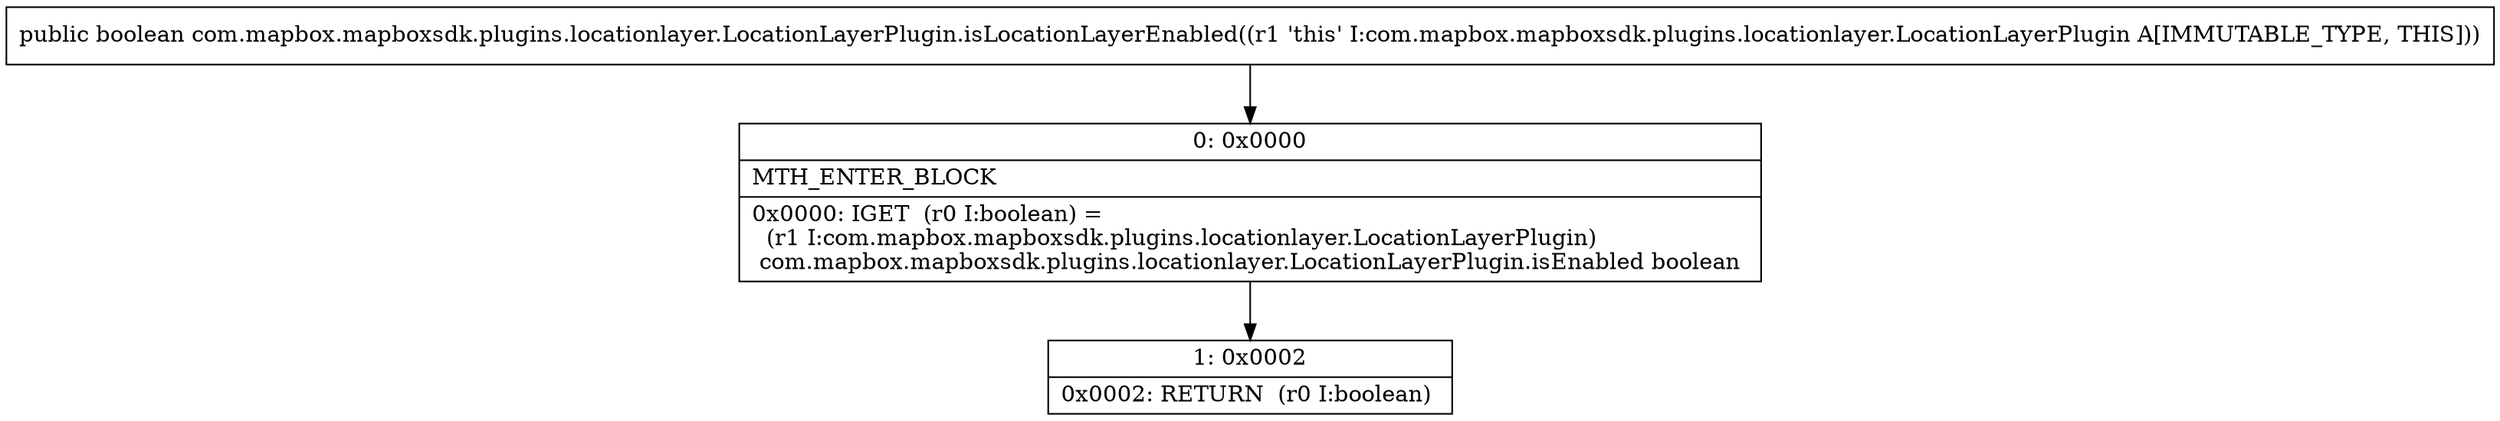 digraph "CFG forcom.mapbox.mapboxsdk.plugins.locationlayer.LocationLayerPlugin.isLocationLayerEnabled()Z" {
Node_0 [shape=record,label="{0\:\ 0x0000|MTH_ENTER_BLOCK\l|0x0000: IGET  (r0 I:boolean) = \l  (r1 I:com.mapbox.mapboxsdk.plugins.locationlayer.LocationLayerPlugin)\l com.mapbox.mapboxsdk.plugins.locationlayer.LocationLayerPlugin.isEnabled boolean \l}"];
Node_1 [shape=record,label="{1\:\ 0x0002|0x0002: RETURN  (r0 I:boolean) \l}"];
MethodNode[shape=record,label="{public boolean com.mapbox.mapboxsdk.plugins.locationlayer.LocationLayerPlugin.isLocationLayerEnabled((r1 'this' I:com.mapbox.mapboxsdk.plugins.locationlayer.LocationLayerPlugin A[IMMUTABLE_TYPE, THIS])) }"];
MethodNode -> Node_0;
Node_0 -> Node_1;
}

